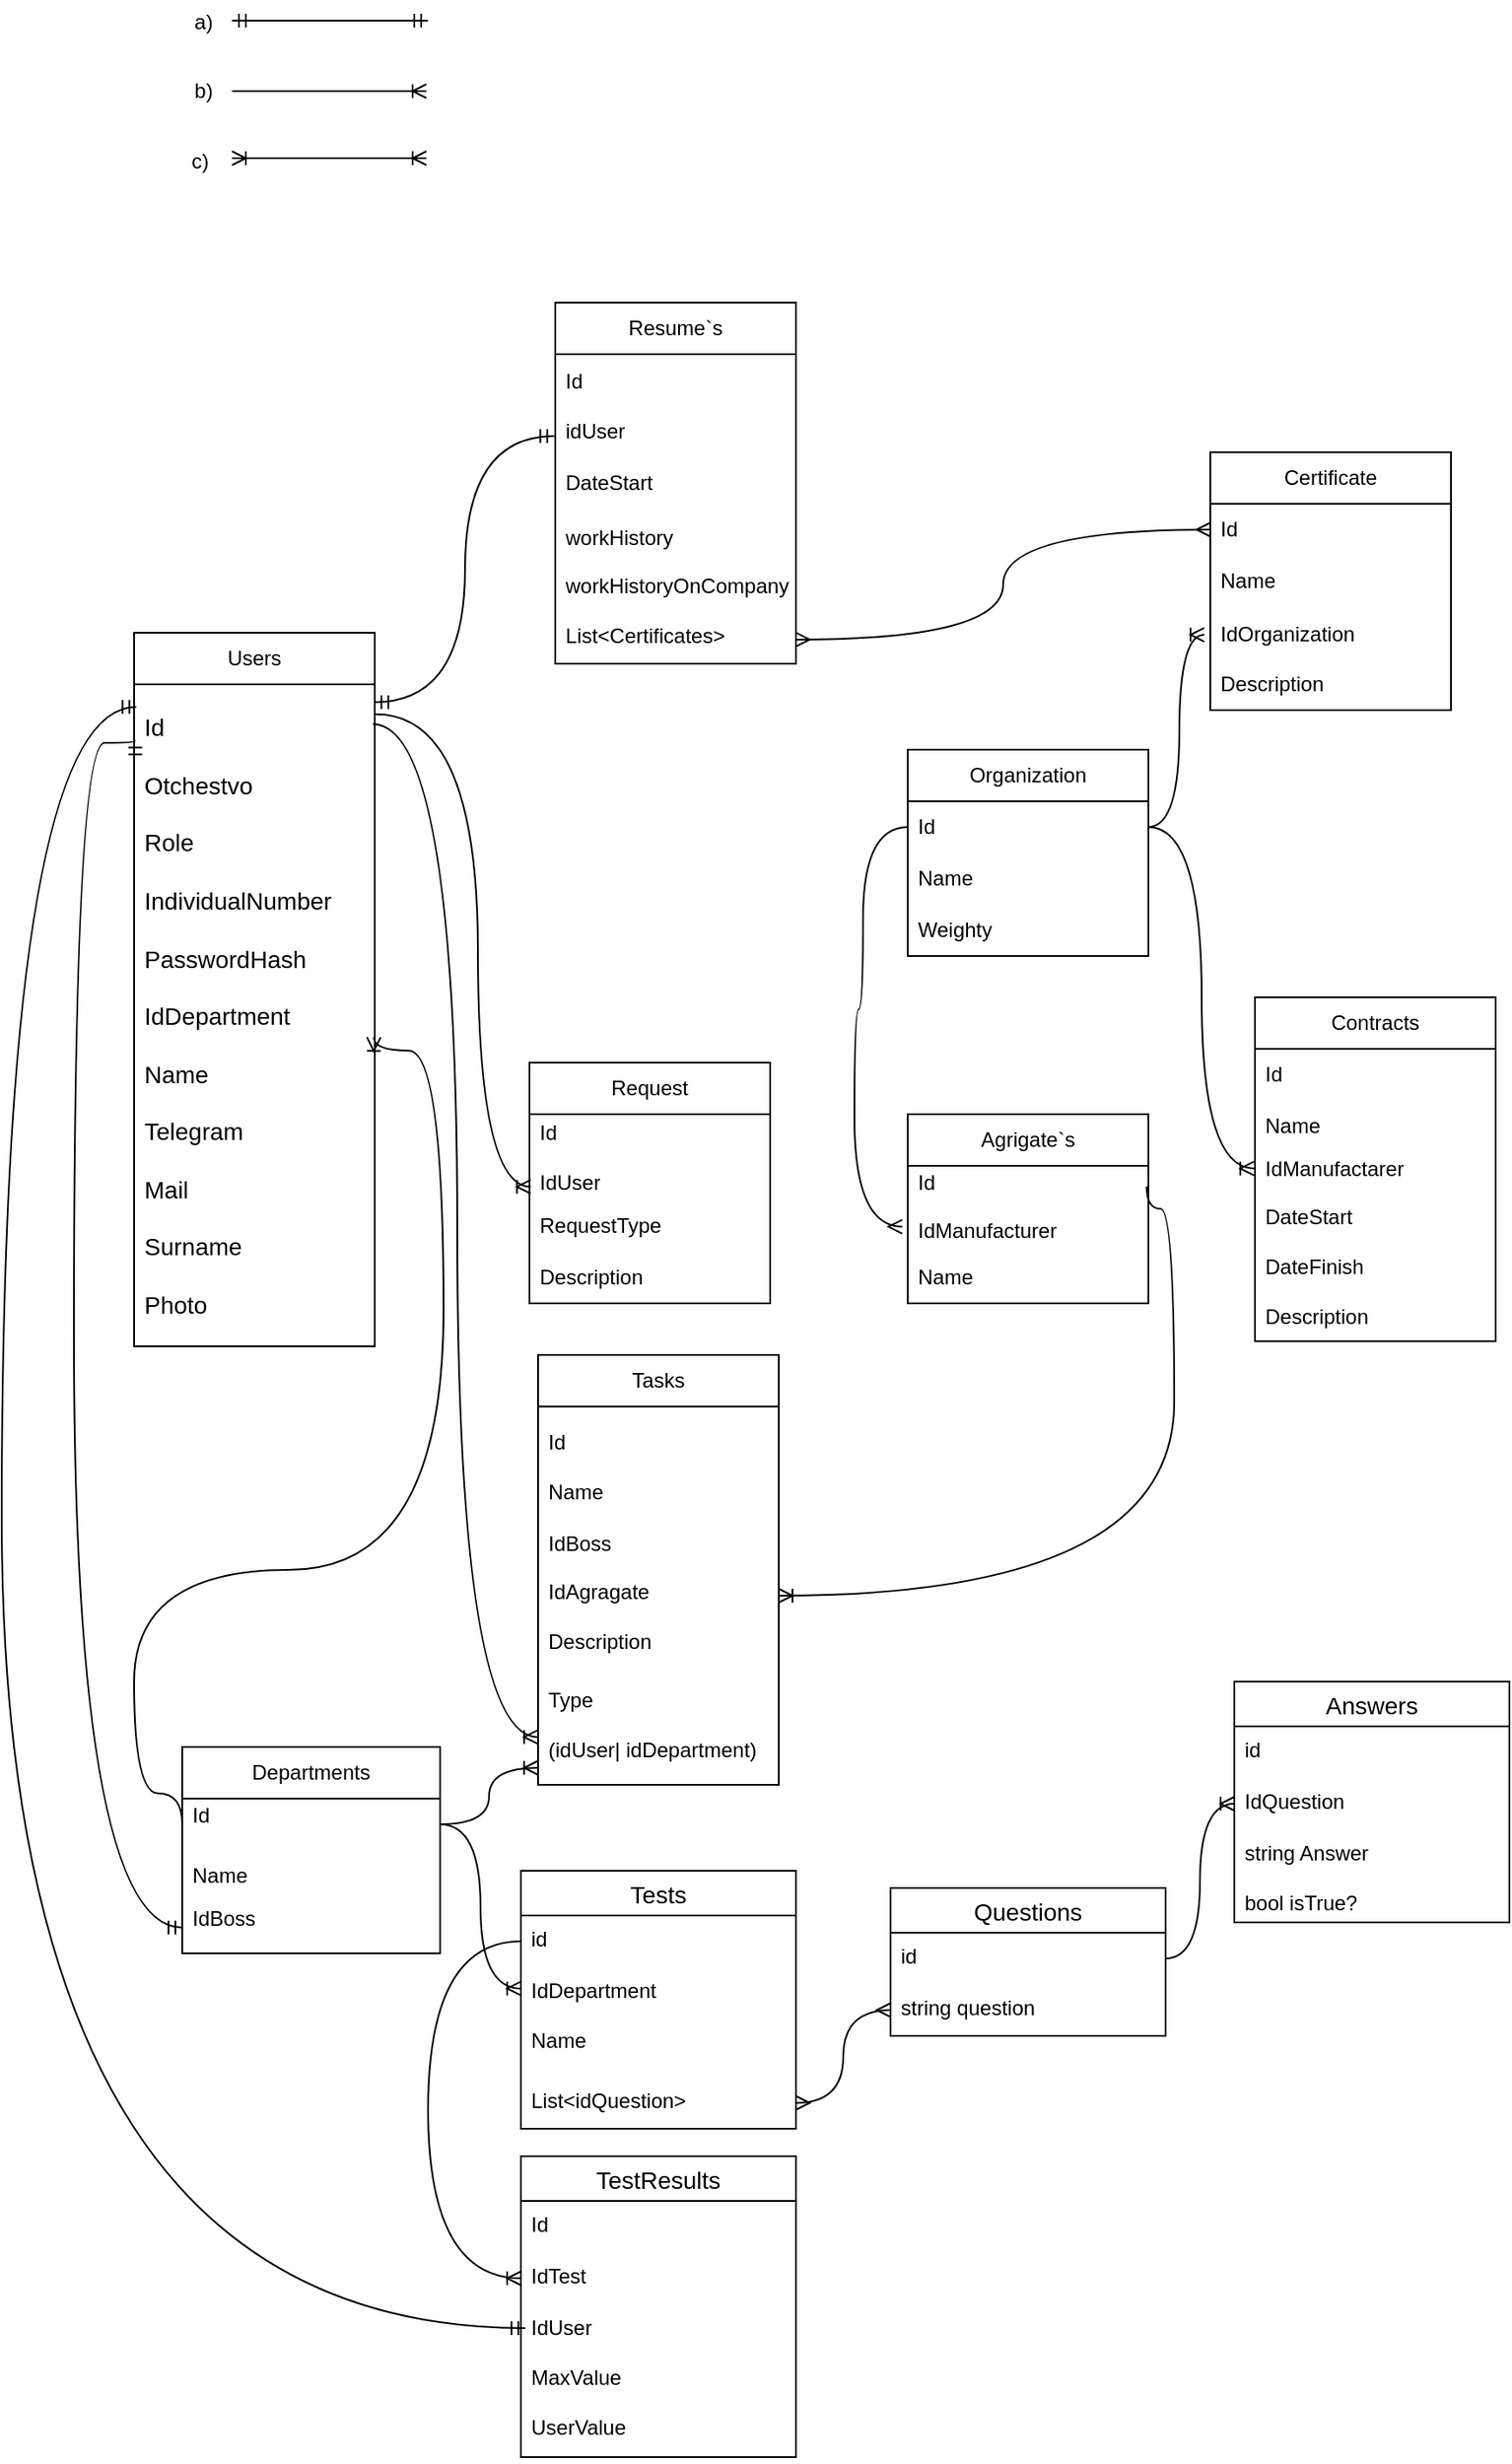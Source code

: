 <mxfile version="26.2.2">
  <diagram id="R2lEEEUBdFMjLlhIrx00" name="Page-1">
    <mxGraphModel dx="3047" dy="2520" grid="0" gridSize="10" guides="1" tooltips="1" connect="1" arrows="1" fold="1" page="1" pageScale="1" pageWidth="850" pageHeight="1100" math="0" shadow="0" extFonts="Permanent Marker^https://fonts.googleapis.com/css?family=Permanent+Marker">
      <root>
        <mxCell id="0" />
        <mxCell id="1" parent="0" />
        <mxCell id="AQ1WNHMQCsCdP6xTWr6x-1" value="Users" style="swimlane;fontStyle=0;childLayout=stackLayout;horizontal=1;startSize=30;horizontalStack=0;resizeParent=1;resizeParentMax=0;resizeLast=0;collapsible=1;marginBottom=0;whiteSpace=wrap;html=1;" parent="1" vertex="1">
          <mxGeometry x="20" y="-10" width="140" height="415" as="geometry" />
        </mxCell>
        <mxCell id="AQ1WNHMQCsCdP6xTWr6x-2" value="&lt;div&gt;&lt;font style=&quot;font-size: 14px;&quot;&gt;Id&lt;/font&gt;&lt;/div&gt;&lt;div&gt;&lt;font style=&quot;font-size: 14px;&quot;&gt;&lt;br&gt;&lt;/font&gt;&lt;/div&gt;&lt;font style=&quot;font-size: 14px;&quot;&gt;Otchestvo&lt;br&gt;&lt;/font&gt;&lt;div&gt;&lt;font style=&quot;font-size: 14px;&quot;&gt;&lt;br&gt;&lt;/font&gt;&lt;/div&gt;&lt;div&gt;&lt;font style=&quot;font-size: 14px;&quot;&gt;Role&lt;br&gt;&lt;br&gt;&lt;/font&gt;&lt;/div&gt;&lt;div&gt;&lt;font style=&quot;font-size: 14px;&quot;&gt;IndividualNumber&lt;br&gt;&lt;br&gt;&lt;/font&gt;&lt;/div&gt;&lt;div&gt;&lt;font style=&quot;font-size: 14px;&quot;&gt;PasswordHash&lt;br&gt;&lt;br&gt;&lt;/font&gt;&lt;/div&gt;&lt;div&gt;&lt;font style=&quot;font-size: 14px;&quot;&gt;IdDepartment&lt;br&gt;&lt;br&gt;&lt;/font&gt;&lt;/div&gt;&lt;div&gt;&lt;font style=&quot;font-size: 14px;&quot;&gt;Name&lt;br&gt;&lt;br&gt;&lt;/font&gt;&lt;/div&gt;&lt;div&gt;&lt;font style=&quot;font-size: 14px;&quot;&gt;Telegram&lt;br&gt;&lt;br&gt;&lt;/font&gt;&lt;/div&gt;&lt;div&gt;&lt;font style=&quot;font-size: 14px;&quot;&gt;Mail&lt;br&gt;&lt;br&gt;&lt;/font&gt;&lt;/div&gt;&lt;div&gt;&lt;font style=&quot;font-size: 14px;&quot;&gt;Surname&lt;br&gt;&lt;br&gt;&lt;/font&gt;&lt;/div&gt;&lt;div&gt;&lt;font style=&quot;font-size: 14px;&quot;&gt;Photo&lt;/font&gt;&lt;/div&gt;" style="text;strokeColor=none;fillColor=none;align=left;verticalAlign=middle;spacingLeft=4;spacingRight=4;overflow=hidden;points=[[0,0.5],[1,0.5]];portConstraint=eastwest;rotatable=0;whiteSpace=wrap;html=1;" parent="AQ1WNHMQCsCdP6xTWr6x-1" vertex="1">
          <mxGeometry y="30" width="140" height="385" as="geometry" />
        </mxCell>
        <mxCell id="AQ1WNHMQCsCdP6xTWr6x-5" value="Departments" style="swimlane;fontStyle=0;childLayout=stackLayout;horizontal=1;startSize=30;horizontalStack=0;resizeParent=1;resizeParentMax=0;resizeLast=0;collapsible=1;marginBottom=0;whiteSpace=wrap;html=1;" parent="1" vertex="1">
          <mxGeometry x="48" y="638" width="150" height="120" as="geometry" />
        </mxCell>
        <mxCell id="AQ1WNHMQCsCdP6xTWr6x-6" value="Id&lt;div&gt;&lt;br&gt;&lt;/div&gt;" style="text;strokeColor=none;fillColor=none;align=left;verticalAlign=middle;spacingLeft=4;spacingRight=4;overflow=hidden;points=[[0,0.5],[1,0.5]];portConstraint=eastwest;rotatable=0;whiteSpace=wrap;html=1;" parent="AQ1WNHMQCsCdP6xTWr6x-5" vertex="1">
          <mxGeometry y="30" width="150" height="30" as="geometry" />
        </mxCell>
        <mxCell id="AQ1WNHMQCsCdP6xTWr6x-7" value="Name" style="text;strokeColor=none;fillColor=none;align=left;verticalAlign=middle;spacingLeft=4;spacingRight=4;overflow=hidden;points=[[0,0.5],[1,0.5]];portConstraint=eastwest;rotatable=0;whiteSpace=wrap;html=1;" parent="AQ1WNHMQCsCdP6xTWr6x-5" vertex="1">
          <mxGeometry y="60" width="150" height="30" as="geometry" />
        </mxCell>
        <mxCell id="AQ1WNHMQCsCdP6xTWr6x-8" value="IdBoss&lt;div&gt;&lt;br&gt;&lt;/div&gt;&lt;div&gt;&lt;br&gt;&lt;/div&gt;" style="text;strokeColor=none;fillColor=none;align=left;verticalAlign=middle;spacingLeft=4;spacingRight=4;overflow=hidden;points=[[0,0.5],[1,0.5]];portConstraint=eastwest;rotatable=0;whiteSpace=wrap;html=1;" parent="AQ1WNHMQCsCdP6xTWr6x-5" vertex="1">
          <mxGeometry y="90" width="150" height="30" as="geometry" />
        </mxCell>
        <mxCell id="AQ1WNHMQCsCdP6xTWr6x-9" value="Tasks" style="swimlane;fontStyle=0;childLayout=stackLayout;horizontal=1;startSize=30;horizontalStack=0;resizeParent=1;resizeParentMax=0;resizeLast=0;collapsible=1;marginBottom=0;whiteSpace=wrap;html=1;" parent="1" vertex="1">
          <mxGeometry x="255" y="410" width="140" height="250" as="geometry" />
        </mxCell>
        <mxCell id="AQ1WNHMQCsCdP6xTWr6x-10" value="&lt;div&gt;Id&lt;/div&gt;&lt;div&gt;&lt;br&gt;&lt;/div&gt;Name" style="text;strokeColor=none;fillColor=none;align=left;verticalAlign=middle;spacingLeft=4;spacingRight=4;overflow=hidden;points=[[0,0.5],[1,0.5]];portConstraint=eastwest;rotatable=0;whiteSpace=wrap;html=1;" parent="AQ1WNHMQCsCdP6xTWr6x-9" vertex="1">
          <mxGeometry y="30" width="140" height="70" as="geometry" />
        </mxCell>
        <mxCell id="AQ1WNHMQCsCdP6xTWr6x-11" value="IdBoss&lt;div&gt;&lt;br&gt;&lt;/div&gt;&lt;div&gt;IdAgragate&lt;/div&gt;&lt;div&gt;&lt;br&gt;&lt;/div&gt;&lt;div&gt;Description&lt;/div&gt;&lt;div&gt;&lt;br&gt;&lt;/div&gt;" style="text;strokeColor=none;fillColor=none;align=left;verticalAlign=middle;spacingLeft=4;spacingRight=4;overflow=hidden;points=[[0,0.5],[1,0.5]];portConstraint=eastwest;rotatable=0;whiteSpace=wrap;html=1;" parent="AQ1WNHMQCsCdP6xTWr6x-9" vertex="1">
          <mxGeometry y="100" width="140" height="80" as="geometry" />
        </mxCell>
        <mxCell id="AQ1WNHMQCsCdP6xTWr6x-12" value="Type&lt;div&gt;&lt;br&gt;&lt;/div&gt;&lt;div&gt;(idUser| idDepartment)&lt;/div&gt;" style="text;strokeColor=none;fillColor=none;align=left;verticalAlign=middle;spacingLeft=4;spacingRight=4;overflow=hidden;points=[[0,0.5],[1,0.5]];portConstraint=eastwest;rotatable=0;whiteSpace=wrap;html=1;" parent="AQ1WNHMQCsCdP6xTWr6x-9" vertex="1">
          <mxGeometry y="180" width="140" height="70" as="geometry" />
        </mxCell>
        <mxCell id="AQ1WNHMQCsCdP6xTWr6x-13" value="Request" style="swimlane;fontStyle=0;childLayout=stackLayout;horizontal=1;startSize=30;horizontalStack=0;resizeParent=1;resizeParentMax=0;resizeLast=0;collapsible=1;marginBottom=0;whiteSpace=wrap;html=1;" parent="1" vertex="1">
          <mxGeometry x="250" y="240" width="140" height="140" as="geometry" />
        </mxCell>
        <mxCell id="AQ1WNHMQCsCdP6xTWr6x-14" value="Id&lt;div&gt;&lt;br&gt;&lt;/div&gt;&lt;div&gt;IdUser&lt;/div&gt;" style="text;strokeColor=none;fillColor=none;align=left;verticalAlign=middle;spacingLeft=4;spacingRight=4;overflow=hidden;points=[[0,0.5],[1,0.5]];portConstraint=eastwest;rotatable=0;whiteSpace=wrap;html=1;" parent="AQ1WNHMQCsCdP6xTWr6x-13" vertex="1">
          <mxGeometry y="30" width="140" height="50" as="geometry" />
        </mxCell>
        <mxCell id="AQ1WNHMQCsCdP6xTWr6x-15" value="RequestType" style="text;strokeColor=none;fillColor=none;align=left;verticalAlign=middle;spacingLeft=4;spacingRight=4;overflow=hidden;points=[[0,0.5],[1,0.5]];portConstraint=eastwest;rotatable=0;whiteSpace=wrap;html=1;" parent="AQ1WNHMQCsCdP6xTWr6x-13" vertex="1">
          <mxGeometry y="80" width="140" height="30" as="geometry" />
        </mxCell>
        <mxCell id="AQ1WNHMQCsCdP6xTWr6x-16" value="Description" style="text;strokeColor=none;fillColor=none;align=left;verticalAlign=middle;spacingLeft=4;spacingRight=4;overflow=hidden;points=[[0,0.5],[1,0.5]];portConstraint=eastwest;rotatable=0;whiteSpace=wrap;html=1;" parent="AQ1WNHMQCsCdP6xTWr6x-13" vertex="1">
          <mxGeometry y="110" width="140" height="30" as="geometry" />
        </mxCell>
        <mxCell id="AQ1WNHMQCsCdP6xTWr6x-17" value="Resume`s" style="swimlane;fontStyle=0;childLayout=stackLayout;horizontal=1;startSize=30;horizontalStack=0;resizeParent=1;resizeParentMax=0;resizeLast=0;collapsible=1;marginBottom=0;whiteSpace=wrap;html=1;" parent="1" vertex="1">
          <mxGeometry x="265" y="-202" width="140" height="210" as="geometry" />
        </mxCell>
        <mxCell id="AQ1WNHMQCsCdP6xTWr6x-18" value="&lt;div&gt;Id&lt;/div&gt;&lt;div&gt;&lt;br&gt;&lt;/div&gt;idUser" style="text;strokeColor=none;fillColor=none;align=left;verticalAlign=middle;spacingLeft=4;spacingRight=4;overflow=hidden;points=[[0,0.5],[1,0.5]];portConstraint=eastwest;rotatable=0;whiteSpace=wrap;html=1;" parent="AQ1WNHMQCsCdP6xTWr6x-17" vertex="1">
          <mxGeometry y="30" width="140" height="60" as="geometry" />
        </mxCell>
        <mxCell id="AQ1WNHMQCsCdP6xTWr6x-19" value="DateStart" style="text;strokeColor=none;fillColor=none;align=left;verticalAlign=middle;spacingLeft=4;spacingRight=4;overflow=hidden;points=[[0,0.5],[1,0.5]];portConstraint=eastwest;rotatable=0;whiteSpace=wrap;html=1;" parent="AQ1WNHMQCsCdP6xTWr6x-17" vertex="1">
          <mxGeometry y="90" width="140" height="30" as="geometry" />
        </mxCell>
        <mxCell id="AQ1WNHMQCsCdP6xTWr6x-20" value="&lt;div&gt;&lt;span style=&quot;background-color: transparent; color: light-dark(rgb(0, 0, 0), rgb(255, 255, 255));&quot;&gt;workHistory&lt;/span&gt;&lt;/div&gt;&lt;div&gt;&lt;br&gt;&lt;/div&gt;&lt;div&gt;workHistoryOnCompany&lt;/div&gt;&lt;div&gt;&lt;br&gt;&lt;/div&gt;&lt;div&gt;List&amp;lt;Certificates&amp;gt;&lt;/div&gt;" style="text;strokeColor=none;fillColor=none;align=left;verticalAlign=middle;spacingLeft=4;spacingRight=4;overflow=hidden;points=[[0,0.5],[1,0.5]];portConstraint=eastwest;rotatable=0;whiteSpace=wrap;html=1;" parent="AQ1WNHMQCsCdP6xTWr6x-17" vertex="1">
          <mxGeometry y="120" width="140" height="90" as="geometry" />
        </mxCell>
        <mxCell id="AQ1WNHMQCsCdP6xTWr6x-21" value="Certificate" style="swimlane;fontStyle=0;childLayout=stackLayout;horizontal=1;startSize=30;horizontalStack=0;resizeParent=1;resizeParentMax=0;resizeLast=0;collapsible=1;marginBottom=0;whiteSpace=wrap;html=1;" parent="1" vertex="1">
          <mxGeometry x="646" y="-115" width="140" height="150" as="geometry" />
        </mxCell>
        <mxCell id="AQ1WNHMQCsCdP6xTWr6x-22" value="Id" style="text;strokeColor=none;fillColor=none;align=left;verticalAlign=middle;spacingLeft=4;spacingRight=4;overflow=hidden;points=[[0,0.5],[1,0.5]];portConstraint=eastwest;rotatable=0;whiteSpace=wrap;html=1;" parent="AQ1WNHMQCsCdP6xTWr6x-21" vertex="1">
          <mxGeometry y="30" width="140" height="30" as="geometry" />
        </mxCell>
        <mxCell id="AQ1WNHMQCsCdP6xTWr6x-23" value="Name" style="text;strokeColor=none;fillColor=none;align=left;verticalAlign=middle;spacingLeft=4;spacingRight=4;overflow=hidden;points=[[0,0.5],[1,0.5]];portConstraint=eastwest;rotatable=0;whiteSpace=wrap;html=1;" parent="AQ1WNHMQCsCdP6xTWr6x-21" vertex="1">
          <mxGeometry y="60" width="140" height="30" as="geometry" />
        </mxCell>
        <mxCell id="AQ1WNHMQCsCdP6xTWr6x-24" value="IdOrganization&lt;div&gt;&lt;br&gt;&lt;/div&gt;&lt;div&gt;Description&lt;/div&gt;" style="text;strokeColor=none;fillColor=none;align=left;verticalAlign=middle;spacingLeft=4;spacingRight=4;overflow=hidden;points=[[0,0.5],[1,0.5]];portConstraint=eastwest;rotatable=0;whiteSpace=wrap;html=1;" parent="AQ1WNHMQCsCdP6xTWr6x-21" vertex="1">
          <mxGeometry y="90" width="140" height="60" as="geometry" />
        </mxCell>
        <mxCell id="AQ1WNHMQCsCdP6xTWr6x-25" value="Agrigate`s" style="swimlane;fontStyle=0;childLayout=stackLayout;horizontal=1;startSize=30;horizontalStack=0;resizeParent=1;resizeParentMax=0;resizeLast=0;collapsible=1;marginBottom=0;whiteSpace=wrap;html=1;" parent="1" vertex="1">
          <mxGeometry x="470" y="270" width="140" height="110" as="geometry" />
        </mxCell>
        <mxCell id="AQ1WNHMQCsCdP6xTWr6x-26" value="Id&lt;div&gt;&lt;br&gt;&lt;/div&gt;&lt;div&gt;IdManufacturer&lt;/div&gt;&lt;div&gt;&lt;br&gt;&lt;/div&gt;" style="text;strokeColor=none;fillColor=none;align=left;verticalAlign=middle;spacingLeft=4;spacingRight=4;overflow=hidden;points=[[0,0.5],[1,0.5]];portConstraint=eastwest;rotatable=0;whiteSpace=wrap;html=1;" parent="AQ1WNHMQCsCdP6xTWr6x-25" vertex="1">
          <mxGeometry y="30" width="140" height="50" as="geometry" />
        </mxCell>
        <mxCell id="AQ1WNHMQCsCdP6xTWr6x-27" value="Name" style="text;strokeColor=none;fillColor=none;align=left;verticalAlign=middle;spacingLeft=4;spacingRight=4;overflow=hidden;points=[[0,0.5],[1,0.5]];portConstraint=eastwest;rotatable=0;whiteSpace=wrap;html=1;" parent="AQ1WNHMQCsCdP6xTWr6x-25" vertex="1">
          <mxGeometry y="80" width="140" height="30" as="geometry" />
        </mxCell>
        <mxCell id="AQ1WNHMQCsCdP6xTWr6x-29" value="Organization" style="swimlane;fontStyle=0;childLayout=stackLayout;horizontal=1;startSize=30;horizontalStack=0;resizeParent=1;resizeParentMax=0;resizeLast=0;collapsible=1;marginBottom=0;whiteSpace=wrap;html=1;" parent="1" vertex="1">
          <mxGeometry x="470" y="58" width="140" height="120" as="geometry" />
        </mxCell>
        <mxCell id="AQ1WNHMQCsCdP6xTWr6x-30" value="Id" style="text;strokeColor=none;fillColor=none;align=left;verticalAlign=middle;spacingLeft=4;spacingRight=4;overflow=hidden;points=[[0,0.5],[1,0.5]];portConstraint=eastwest;rotatable=0;whiteSpace=wrap;html=1;" parent="AQ1WNHMQCsCdP6xTWr6x-29" vertex="1">
          <mxGeometry y="30" width="140" height="30" as="geometry" />
        </mxCell>
        <mxCell id="AQ1WNHMQCsCdP6xTWr6x-31" value="Name" style="text;strokeColor=none;fillColor=none;align=left;verticalAlign=middle;spacingLeft=4;spacingRight=4;overflow=hidden;points=[[0,0.5],[1,0.5]];portConstraint=eastwest;rotatable=0;whiteSpace=wrap;html=1;" parent="AQ1WNHMQCsCdP6xTWr6x-29" vertex="1">
          <mxGeometry y="60" width="140" height="30" as="geometry" />
        </mxCell>
        <mxCell id="AQ1WNHMQCsCdP6xTWr6x-32" value="Weighty" style="text;strokeColor=none;fillColor=none;align=left;verticalAlign=middle;spacingLeft=4;spacingRight=4;overflow=hidden;points=[[0,0.5],[1,0.5]];portConstraint=eastwest;rotatable=0;whiteSpace=wrap;html=1;" parent="AQ1WNHMQCsCdP6xTWr6x-29" vertex="1">
          <mxGeometry y="90" width="140" height="30" as="geometry" />
        </mxCell>
        <mxCell id="AQ1WNHMQCsCdP6xTWr6x-33" value="Contracts" style="swimlane;fontStyle=0;childLayout=stackLayout;horizontal=1;startSize=30;horizontalStack=0;resizeParent=1;resizeParentMax=0;resizeLast=0;collapsible=1;marginBottom=0;whiteSpace=wrap;html=1;" parent="1" vertex="1">
          <mxGeometry x="672" y="202" width="140" height="200" as="geometry" />
        </mxCell>
        <mxCell id="AQ1WNHMQCsCdP6xTWr6x-34" value="Id" style="text;strokeColor=none;fillColor=none;align=left;verticalAlign=middle;spacingLeft=4;spacingRight=4;overflow=hidden;points=[[0,0.5],[1,0.5]];portConstraint=eastwest;rotatable=0;whiteSpace=wrap;html=1;" parent="AQ1WNHMQCsCdP6xTWr6x-33" vertex="1">
          <mxGeometry y="30" width="140" height="30" as="geometry" />
        </mxCell>
        <mxCell id="AQ1WNHMQCsCdP6xTWr6x-35" value="Name" style="text;strokeColor=none;fillColor=none;align=left;verticalAlign=middle;spacingLeft=4;spacingRight=4;overflow=hidden;points=[[0,0.5],[1,0.5]];portConstraint=eastwest;rotatable=0;whiteSpace=wrap;html=1;" parent="AQ1WNHMQCsCdP6xTWr6x-33" vertex="1">
          <mxGeometry y="60" width="140" height="30" as="geometry" />
        </mxCell>
        <mxCell id="AQ1WNHMQCsCdP6xTWr6x-36" value="IdManufactarer&lt;div&gt;&lt;br&gt;&lt;/div&gt;&lt;div&gt;DateStart&lt;/div&gt;&lt;div&gt;&lt;br&gt;&lt;/div&gt;&lt;div&gt;DateFinish&lt;/div&gt;&lt;div&gt;&lt;br&gt;&lt;/div&gt;&lt;div&gt;Description&lt;/div&gt;&lt;div&gt;&lt;br&gt;&lt;/div&gt;" style="text;strokeColor=none;fillColor=none;align=left;verticalAlign=middle;spacingLeft=4;spacingRight=4;overflow=hidden;points=[[0,0.5],[1,0.5]];portConstraint=eastwest;rotatable=0;whiteSpace=wrap;html=1;" parent="AQ1WNHMQCsCdP6xTWr6x-33" vertex="1">
          <mxGeometry y="90" width="140" height="110" as="geometry" />
        </mxCell>
        <mxCell id="xcedCbTGIofSEFLyVBVZ-3" value="" style="edgeStyle=orthogonalEdgeStyle;fontSize=12;html=1;endArrow=ERoneToMany;rounded=0;exitX=1.004;exitY=0.045;exitDx=0;exitDy=0;exitPerimeter=0;curved=1;entryX=0.005;entryY=0.844;entryDx=0;entryDy=0;entryPerimeter=0;" edge="1" parent="1" source="AQ1WNHMQCsCdP6xTWr6x-2" target="AQ1WNHMQCsCdP6xTWr6x-14">
          <mxGeometry width="100" height="100" relative="1" as="geometry">
            <mxPoint x="120" y="200" as="sourcePoint" />
            <mxPoint x="248" y="310" as="targetPoint" />
            <Array as="points">
              <mxPoint x="220" y="38" />
              <mxPoint x="220" y="312" />
            </Array>
          </mxGeometry>
        </mxCell>
        <mxCell id="xcedCbTGIofSEFLyVBVZ-4" value="" style="edgeStyle=orthogonalEdgeStyle;fontSize=12;html=1;endArrow=ERmandOne;startArrow=ERmandOne;rounded=0;entryX=-0.005;entryY=0.793;entryDx=0;entryDy=0;entryPerimeter=0;curved=1;exitX=0.999;exitY=0.027;exitDx=0;exitDy=0;exitPerimeter=0;" edge="1" parent="1" source="AQ1WNHMQCsCdP6xTWr6x-2" target="AQ1WNHMQCsCdP6xTWr6x-18">
          <mxGeometry width="100" height="100" relative="1" as="geometry">
            <mxPoint x="230" y="-20" as="sourcePoint" />
            <mxPoint x="260.14" y="-270" as="targetPoint" />
          </mxGeometry>
        </mxCell>
        <mxCell id="xcedCbTGIofSEFLyVBVZ-11" value="" style="edgeStyle=orthogonalEdgeStyle;fontSize=12;html=1;endArrow=ERoneToMany;rounded=0;exitX=0;exitY=0.5;exitDx=0;exitDy=0;entryX=0.996;entryY=0.533;entryDx=0;entryDy=0;entryPerimeter=0;curved=1;" edge="1" parent="1" source="AQ1WNHMQCsCdP6xTWr6x-6" target="AQ1WNHMQCsCdP6xTWr6x-2">
          <mxGeometry width="100" height="100" relative="1" as="geometry">
            <mxPoint x="310" y="230" as="sourcePoint" />
            <mxPoint x="160" y="237" as="targetPoint" />
            <Array as="points">
              <mxPoint x="20" y="665" />
              <mxPoint x="20" y="535" />
              <mxPoint x="200" y="535" />
              <mxPoint x="200" y="233" />
            </Array>
          </mxGeometry>
        </mxCell>
        <mxCell id="xcedCbTGIofSEFLyVBVZ-14" value="" style="edgeStyle=orthogonalEdgeStyle;fontSize=12;html=1;endArrow=ERoneToMany;rounded=0;entryX=-0.001;entryY=0.603;entryDx=0;entryDy=0;entryPerimeter=0;curved=1;exitX=0.992;exitY=0.06;exitDx=0;exitDy=0;exitPerimeter=0;" edge="1" parent="1" source="AQ1WNHMQCsCdP6xTWr6x-2" target="AQ1WNHMQCsCdP6xTWr6x-12">
          <mxGeometry width="100" height="100" relative="1" as="geometry">
            <mxPoint x="160" y="40" as="sourcePoint" />
            <mxPoint x="370" y="130" as="targetPoint" />
            <Array as="points">
              <mxPoint x="208" y="44" />
              <mxPoint x="208" y="632" />
            </Array>
          </mxGeometry>
        </mxCell>
        <mxCell id="xcedCbTGIofSEFLyVBVZ-17" value="" style="edgeStyle=orthogonalEdgeStyle;fontSize=12;html=1;endArrow=ERoneToMany;rounded=0;exitX=0.993;exitY=0.24;exitDx=0;exitDy=0;exitPerimeter=0;entryX=1;entryY=0.5;entryDx=0;entryDy=0;curved=1;" edge="1" parent="1" source="AQ1WNHMQCsCdP6xTWr6x-26" target="AQ1WNHMQCsCdP6xTWr6x-11">
          <mxGeometry width="100" height="100" relative="1" as="geometry">
            <mxPoint x="360" y="230" as="sourcePoint" />
            <mxPoint x="460" y="130" as="targetPoint" />
            <Array as="points">
              <mxPoint x="609" y="325" />
              <mxPoint x="625" y="325" />
              <mxPoint x="625" y="550" />
            </Array>
          </mxGeometry>
        </mxCell>
        <mxCell id="xcedCbTGIofSEFLyVBVZ-28" value="" style="edgeStyle=orthogonalEdgeStyle;fontSize=12;html=1;endArrow=ERoneToMany;rounded=0;exitX=1;exitY=0.5;exitDx=0;exitDy=0;entryX=-0.001;entryY=0.859;entryDx=0;entryDy=0;entryPerimeter=0;curved=1;" edge="1" parent="1" source="AQ1WNHMQCsCdP6xTWr6x-6" target="AQ1WNHMQCsCdP6xTWr6x-12">
          <mxGeometry width="100" height="100" relative="1" as="geometry">
            <mxPoint x="450" y="430" as="sourcePoint" />
            <mxPoint x="550" y="330" as="targetPoint" />
          </mxGeometry>
        </mxCell>
        <mxCell id="xcedCbTGIofSEFLyVBVZ-29" value="Questions" style="swimlane;fontStyle=0;childLayout=stackLayout;horizontal=1;startSize=26;horizontalStack=0;resizeParent=1;resizeParentMax=0;resizeLast=0;collapsible=1;marginBottom=0;align=center;fontSize=14;" vertex="1" parent="1">
          <mxGeometry x="460" y="720" width="160" height="86" as="geometry" />
        </mxCell>
        <mxCell id="xcedCbTGIofSEFLyVBVZ-30" value="id" style="text;strokeColor=none;fillColor=none;spacingLeft=4;spacingRight=4;overflow=hidden;rotatable=0;points=[[0,0.5],[1,0.5]];portConstraint=eastwest;fontSize=12;whiteSpace=wrap;html=1;" vertex="1" parent="xcedCbTGIofSEFLyVBVZ-29">
          <mxGeometry y="26" width="160" height="30" as="geometry" />
        </mxCell>
        <mxCell id="xcedCbTGIofSEFLyVBVZ-31" value="string question" style="text;strokeColor=none;fillColor=none;spacingLeft=4;spacingRight=4;overflow=hidden;rotatable=0;points=[[0,0.5],[1,0.5]];portConstraint=eastwest;fontSize=12;whiteSpace=wrap;html=1;" vertex="1" parent="xcedCbTGIofSEFLyVBVZ-29">
          <mxGeometry y="56" width="160" height="30" as="geometry" />
        </mxCell>
        <mxCell id="xcedCbTGIofSEFLyVBVZ-33" value="Answers" style="swimlane;fontStyle=0;childLayout=stackLayout;horizontal=1;startSize=26;horizontalStack=0;resizeParent=1;resizeParentMax=0;resizeLast=0;collapsible=1;marginBottom=0;align=center;fontSize=14;" vertex="1" parent="1">
          <mxGeometry x="660" y="600" width="160" height="140" as="geometry" />
        </mxCell>
        <mxCell id="xcedCbTGIofSEFLyVBVZ-34" value="id" style="text;strokeColor=none;fillColor=none;spacingLeft=4;spacingRight=4;overflow=hidden;rotatable=0;points=[[0,0.5],[1,0.5]];portConstraint=eastwest;fontSize=12;whiteSpace=wrap;html=1;" vertex="1" parent="xcedCbTGIofSEFLyVBVZ-33">
          <mxGeometry y="26" width="160" height="30" as="geometry" />
        </mxCell>
        <mxCell id="xcedCbTGIofSEFLyVBVZ-35" value="IdQuestion" style="text;strokeColor=none;fillColor=none;spacingLeft=4;spacingRight=4;overflow=hidden;rotatable=0;points=[[0,0.5],[1,0.5]];portConstraint=eastwest;fontSize=12;whiteSpace=wrap;html=1;" vertex="1" parent="xcedCbTGIofSEFLyVBVZ-33">
          <mxGeometry y="56" width="160" height="30" as="geometry" />
        </mxCell>
        <mxCell id="xcedCbTGIofSEFLyVBVZ-36" value="string Answer&lt;div&gt;&lt;br&gt;&lt;/div&gt;&lt;div&gt;bool isTrue?&lt;/div&gt;" style="text;strokeColor=none;fillColor=none;spacingLeft=4;spacingRight=4;overflow=hidden;rotatable=0;points=[[0,0.5],[1,0.5]];portConstraint=eastwest;fontSize=12;whiteSpace=wrap;html=1;" vertex="1" parent="xcedCbTGIofSEFLyVBVZ-33">
          <mxGeometry y="86" width="160" height="54" as="geometry" />
        </mxCell>
        <mxCell id="xcedCbTGIofSEFLyVBVZ-37" value="" style="edgeStyle=orthogonalEdgeStyle;fontSize=12;html=1;endArrow=ERoneToMany;rounded=0;exitX=1;exitY=0.5;exitDx=0;exitDy=0;entryX=0;entryY=0.5;entryDx=0;entryDy=0;curved=1;" edge="1" parent="1" source="xcedCbTGIofSEFLyVBVZ-30" target="xcedCbTGIofSEFLyVBVZ-35">
          <mxGeometry width="100" height="100" relative="1" as="geometry">
            <mxPoint x="480" y="680" as="sourcePoint" />
            <mxPoint x="580" y="580" as="targetPoint" />
          </mxGeometry>
        </mxCell>
        <mxCell id="xcedCbTGIofSEFLyVBVZ-38" value="Tests" style="swimlane;fontStyle=0;childLayout=stackLayout;horizontal=1;startSize=26;horizontalStack=0;resizeParent=1;resizeParentMax=0;resizeLast=0;collapsible=1;marginBottom=0;align=center;fontSize=14;" vertex="1" parent="1">
          <mxGeometry x="245" y="710" width="160" height="150" as="geometry" />
        </mxCell>
        <mxCell id="xcedCbTGIofSEFLyVBVZ-39" value="id&lt;div&gt;&lt;br&gt;&lt;/div&gt;" style="text;strokeColor=none;fillColor=none;spacingLeft=4;spacingRight=4;overflow=hidden;rotatable=0;points=[[0,0.5],[1,0.5]];portConstraint=eastwest;fontSize=12;whiteSpace=wrap;html=1;" vertex="1" parent="xcedCbTGIofSEFLyVBVZ-38">
          <mxGeometry y="26" width="160" height="30" as="geometry" />
        </mxCell>
        <mxCell id="xcedCbTGIofSEFLyVBVZ-41" value="&lt;div&gt;IdDepartment&lt;/div&gt;&lt;div&gt;&lt;br&gt;&lt;/div&gt;&lt;div&gt;Name&lt;/div&gt;" style="text;strokeColor=none;fillColor=none;spacingLeft=4;spacingRight=4;overflow=hidden;rotatable=0;points=[[0,0.5],[1,0.5]];portConstraint=eastwest;fontSize=12;whiteSpace=wrap;html=1;" vertex="1" parent="xcedCbTGIofSEFLyVBVZ-38">
          <mxGeometry y="56" width="160" height="64" as="geometry" />
        </mxCell>
        <mxCell id="xcedCbTGIofSEFLyVBVZ-40" value="List&amp;lt;idQuestion&amp;gt;" style="text;strokeColor=none;fillColor=none;spacingLeft=4;spacingRight=4;overflow=hidden;rotatable=0;points=[[0,0.5],[1,0.5]];portConstraint=eastwest;fontSize=12;whiteSpace=wrap;html=1;" vertex="1" parent="xcedCbTGIofSEFLyVBVZ-38">
          <mxGeometry y="120" width="160" height="30" as="geometry" />
        </mxCell>
        <mxCell id="xcedCbTGIofSEFLyVBVZ-45" value="" style="edgeStyle=orthogonalEdgeStyle;fontSize=12;html=1;endArrow=ERmany;startArrow=ERmany;rounded=0;exitX=1;exitY=0.5;exitDx=0;exitDy=0;entryX=0;entryY=0.5;entryDx=0;entryDy=0;curved=1;" edge="1" parent="1" source="xcedCbTGIofSEFLyVBVZ-40" target="xcedCbTGIofSEFLyVBVZ-31">
          <mxGeometry width="100" height="100" relative="1" as="geometry">
            <mxPoint x="450" y="780" as="sourcePoint" />
            <mxPoint x="550" y="680" as="targetPoint" />
          </mxGeometry>
        </mxCell>
        <mxCell id="xcedCbTGIofSEFLyVBVZ-46" value="" style="fontSize=12;html=1;endArrow=ERmandOne;startArrow=ERmandOne;rounded=0;" edge="1" parent="1">
          <mxGeometry width="100" height="100" relative="1" as="geometry">
            <mxPoint x="77" y="-366" as="sourcePoint" />
            <mxPoint x="191" y="-366" as="targetPoint" />
            <Array as="points">
              <mxPoint x="133" y="-366" />
              <mxPoint x="162" y="-366" />
            </Array>
          </mxGeometry>
        </mxCell>
        <mxCell id="xcedCbTGIofSEFLyVBVZ-47" value="" style="fontSize=12;html=1;endArrow=ERoneToMany;rounded=0;" edge="1" parent="1">
          <mxGeometry width="100" height="100" relative="1" as="geometry">
            <mxPoint x="77" y="-325" as="sourcePoint" />
            <mxPoint x="190" y="-325" as="targetPoint" />
          </mxGeometry>
        </mxCell>
        <mxCell id="xcedCbTGIofSEFLyVBVZ-48" value="" style="fontSize=12;html=1;endArrow=ERoneToMany;startArrow=ERoneToMany;rounded=0;" edge="1" parent="1">
          <mxGeometry width="100" height="100" relative="1" as="geometry">
            <mxPoint x="77" y="-286" as="sourcePoint" />
            <mxPoint x="190" y="-286" as="targetPoint" />
          </mxGeometry>
        </mxCell>
        <mxCell id="xcedCbTGIofSEFLyVBVZ-49" value="a)" style="text;html=1;align=center;verticalAlign=middle;resizable=0;points=[];autosize=1;strokeColor=none;fillColor=none;" vertex="1" parent="1">
          <mxGeometry x="45" y="-378" width="29" height="26" as="geometry" />
        </mxCell>
        <mxCell id="xcedCbTGIofSEFLyVBVZ-50" value="b)" style="text;html=1;align=center;verticalAlign=middle;resizable=0;points=[];autosize=1;strokeColor=none;fillColor=none;" vertex="1" parent="1">
          <mxGeometry x="45" y="-338" width="29" height="26" as="geometry" />
        </mxCell>
        <mxCell id="xcedCbTGIofSEFLyVBVZ-51" value="c)" style="text;html=1;align=center;verticalAlign=middle;resizable=0;points=[];autosize=1;strokeColor=none;fillColor=none;" vertex="1" parent="1">
          <mxGeometry x="44" y="-297" width="28" height="26" as="geometry" />
        </mxCell>
        <mxCell id="xcedCbTGIofSEFLyVBVZ-52" value="" style="edgeStyle=orthogonalEdgeStyle;fontSize=12;html=1;endArrow=ERmany;startArrow=ERmany;rounded=0;entryX=0;entryY=0.5;entryDx=0;entryDy=0;curved=1;exitX=1;exitY=0.844;exitDx=0;exitDy=0;exitPerimeter=0;" edge="1" parent="1" source="AQ1WNHMQCsCdP6xTWr6x-20" target="AQ1WNHMQCsCdP6xTWr6x-22">
          <mxGeometry width="100" height="100" relative="1" as="geometry">
            <mxPoint x="410" y="42" as="sourcePoint" />
            <mxPoint x="510" y="-58" as="targetPoint" />
          </mxGeometry>
        </mxCell>
        <mxCell id="xcedCbTGIofSEFLyVBVZ-53" value="" style="edgeStyle=orthogonalEdgeStyle;fontSize=12;html=1;endArrow=ERoneToMany;rounded=0;exitX=1;exitY=0.5;exitDx=0;exitDy=0;entryX=0;entryY=0.195;entryDx=0;entryDy=0;entryPerimeter=0;curved=1;" edge="1" parent="1" source="AQ1WNHMQCsCdP6xTWr6x-6" target="xcedCbTGIofSEFLyVBVZ-41">
          <mxGeometry width="100" height="100" relative="1" as="geometry">
            <mxPoint x="96" y="887" as="sourcePoint" />
            <mxPoint x="196" y="787" as="targetPoint" />
          </mxGeometry>
        </mxCell>
        <mxCell id="xcedCbTGIofSEFLyVBVZ-54" value="TestResults" style="swimlane;fontStyle=0;childLayout=stackLayout;horizontal=1;startSize=26;horizontalStack=0;resizeParent=1;resizeParentMax=0;resizeLast=0;collapsible=1;marginBottom=0;align=center;fontSize=14;" vertex="1" parent="1">
          <mxGeometry x="245" y="876" width="160" height="175" as="geometry" />
        </mxCell>
        <mxCell id="xcedCbTGIofSEFLyVBVZ-55" value="Id" style="text;strokeColor=none;fillColor=none;spacingLeft=4;spacingRight=4;overflow=hidden;rotatable=0;points=[[0,0.5],[1,0.5]];portConstraint=eastwest;fontSize=12;whiteSpace=wrap;html=1;" vertex="1" parent="xcedCbTGIofSEFLyVBVZ-54">
          <mxGeometry y="26" width="160" height="30" as="geometry" />
        </mxCell>
        <mxCell id="xcedCbTGIofSEFLyVBVZ-56" value="IdTest" style="text;strokeColor=none;fillColor=none;spacingLeft=4;spacingRight=4;overflow=hidden;rotatable=0;points=[[0,0.5],[1,0.5]];portConstraint=eastwest;fontSize=12;whiteSpace=wrap;html=1;" vertex="1" parent="xcedCbTGIofSEFLyVBVZ-54">
          <mxGeometry y="56" width="160" height="30" as="geometry" />
        </mxCell>
        <mxCell id="xcedCbTGIofSEFLyVBVZ-57" value="&lt;div&gt;IdUser&lt;/div&gt;&lt;div&gt;&lt;br&gt;&lt;/div&gt;MaxValue&lt;div&gt;&lt;br&gt;&lt;/div&gt;&lt;div&gt;UserValue&lt;/div&gt;" style="text;strokeColor=none;fillColor=none;spacingLeft=4;spacingRight=4;overflow=hidden;rotatable=0;points=[[0,0.5],[1,0.5]];portConstraint=eastwest;fontSize=12;whiteSpace=wrap;html=1;" vertex="1" parent="xcedCbTGIofSEFLyVBVZ-54">
          <mxGeometry y="86" width="160" height="89" as="geometry" />
        </mxCell>
        <mxCell id="xcedCbTGIofSEFLyVBVZ-58" value="" style="edgeStyle=orthogonalEdgeStyle;fontSize=12;html=1;endArrow=ERoneToMany;rounded=0;curved=1;exitX=0;exitY=0.5;exitDx=0;exitDy=0;entryX=0;entryY=0.5;entryDx=0;entryDy=0;" edge="1" parent="1" source="xcedCbTGIofSEFLyVBVZ-39" target="xcedCbTGIofSEFLyVBVZ-56">
          <mxGeometry width="100" height="100" relative="1" as="geometry">
            <mxPoint x="165" y="790" as="sourcePoint" />
            <mxPoint x="180" y="864" as="targetPoint" />
            <Array as="points">
              <mxPoint x="191" y="751" />
              <mxPoint x="191" y="947" />
            </Array>
          </mxGeometry>
        </mxCell>
        <mxCell id="xcedCbTGIofSEFLyVBVZ-59" value="" style="edgeStyle=orthogonalEdgeStyle;fontSize=12;html=1;endArrow=ERmandOne;startArrow=ERmandOne;rounded=0;entryX=0.016;entryY=0.157;entryDx=0;entryDy=0;entryPerimeter=0;exitX=0.009;exitY=0.034;exitDx=0;exitDy=0;exitPerimeter=0;curved=1;" edge="1" parent="1" source="AQ1WNHMQCsCdP6xTWr6x-2" target="xcedCbTGIofSEFLyVBVZ-57">
          <mxGeometry width="100" height="100" relative="1" as="geometry">
            <mxPoint x="51" y="1018" as="sourcePoint" />
            <mxPoint x="151" y="918" as="targetPoint" />
            <Array as="points">
              <mxPoint x="-57" y="34" />
              <mxPoint x="-57" y="976" />
            </Array>
          </mxGeometry>
        </mxCell>
        <mxCell id="xcedCbTGIofSEFLyVBVZ-60" value="" style="edgeStyle=orthogonalEdgeStyle;fontSize=12;html=1;endArrow=ERoneToMany;rounded=0;entryX=-0.025;entryY=0.269;entryDx=0;entryDy=0;entryPerimeter=0;curved=1;exitX=1;exitY=0.5;exitDx=0;exitDy=0;" edge="1" parent="1" source="AQ1WNHMQCsCdP6xTWr6x-30" target="AQ1WNHMQCsCdP6xTWr6x-24">
          <mxGeometry width="100" height="100" relative="1" as="geometry">
            <mxPoint x="575" y="103" as="sourcePoint" />
            <mxPoint x="675" y="3" as="targetPoint" />
          </mxGeometry>
        </mxCell>
        <mxCell id="xcedCbTGIofSEFLyVBVZ-61" value="" style="edgeStyle=orthogonalEdgeStyle;fontSize=12;html=1;endArrow=ERoneToMany;rounded=0;exitX=1;exitY=0.5;exitDx=0;exitDy=0;entryX=-0.004;entryY=0.087;entryDx=0;entryDy=0;entryPerimeter=0;curved=1;" edge="1" parent="1" source="AQ1WNHMQCsCdP6xTWr6x-30" target="AQ1WNHMQCsCdP6xTWr6x-36">
          <mxGeometry width="100" height="100" relative="1" as="geometry">
            <mxPoint x="592" y="248" as="sourcePoint" />
            <mxPoint x="692" y="148" as="targetPoint" />
          </mxGeometry>
        </mxCell>
        <mxCell id="xcedCbTGIofSEFLyVBVZ-63" value="" style="edgeStyle=orthogonalEdgeStyle;fontSize=12;html=1;endArrow=ERmany;rounded=0;entryX=-0.023;entryY=0.708;entryDx=0;entryDy=0;entryPerimeter=0;exitX=0;exitY=0.5;exitDx=0;exitDy=0;curved=1;" edge="1" parent="1" source="AQ1WNHMQCsCdP6xTWr6x-30" target="AQ1WNHMQCsCdP6xTWr6x-26">
          <mxGeometry width="100" height="100" relative="1" as="geometry">
            <mxPoint x="290" y="174" as="sourcePoint" />
            <mxPoint x="390" y="74" as="targetPoint" />
            <Array as="points">
              <mxPoint x="444" y="103" />
              <mxPoint x="444" y="209" />
              <mxPoint x="439" y="209" />
              <mxPoint x="439" y="335" />
            </Array>
          </mxGeometry>
        </mxCell>
        <mxCell id="xcedCbTGIofSEFLyVBVZ-64" value="" style="edgeStyle=orthogonalEdgeStyle;fontSize=12;html=1;endArrow=ERmandOne;startArrow=ERmandOne;rounded=0;entryX=0.005;entryY=0.085;entryDx=0;entryDy=0;entryPerimeter=0;exitX=0;exitY=0.5;exitDx=0;exitDy=0;curved=1;" edge="1" parent="1" source="AQ1WNHMQCsCdP6xTWr6x-8" target="AQ1WNHMQCsCdP6xTWr6x-2">
          <mxGeometry width="100" height="100" relative="1" as="geometry">
            <mxPoint x="-149" y="178" as="sourcePoint" />
            <mxPoint x="-49" y="78" as="targetPoint" />
            <Array as="points">
              <mxPoint x="-15" y="743" />
              <mxPoint x="-15" y="54" />
            </Array>
          </mxGeometry>
        </mxCell>
      </root>
    </mxGraphModel>
  </diagram>
</mxfile>
